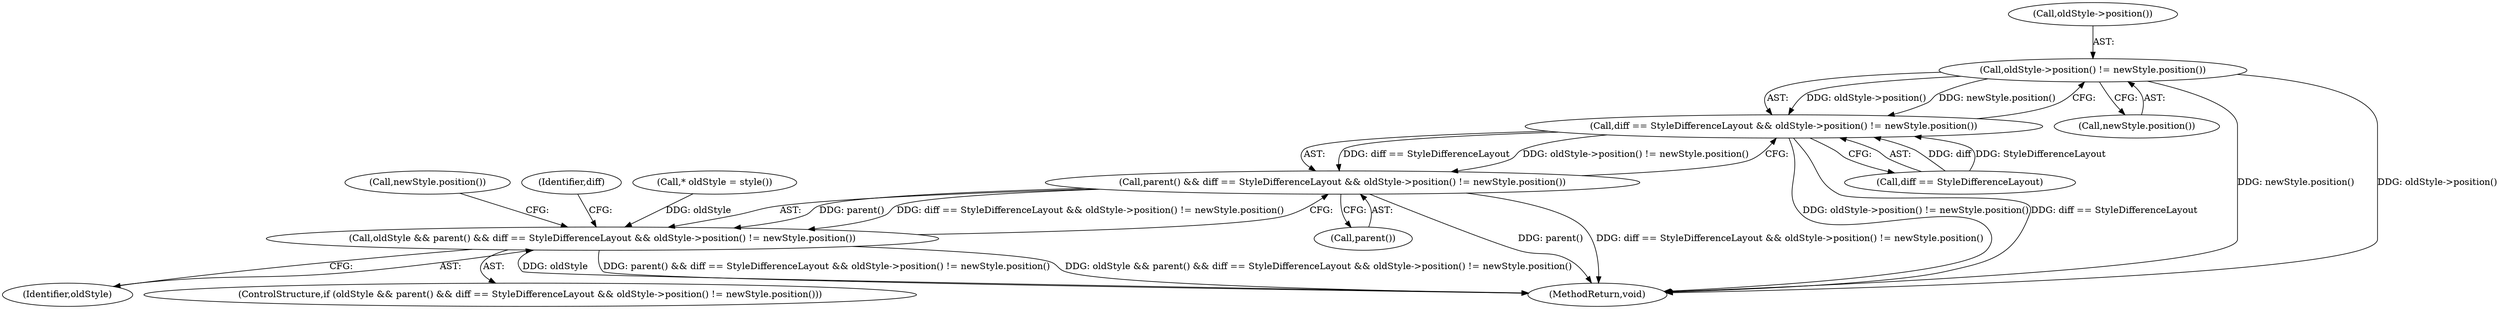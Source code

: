 digraph "1_Chrome_b2b21468c1f7f08b30a7c1755316f6026c50eb2a_1@del" {
"1000119" [label="(Call,oldStyle->position() != newStyle.position())"];
"1000115" [label="(Call,diff == StyleDifferenceLayout && oldStyle->position() != newStyle.position())"];
"1000113" [label="(Call,parent() && diff == StyleDifferenceLayout && oldStyle->position() != newStyle.position())"];
"1000111" [label="(Call,oldStyle && parent() && diff == StyleDifferenceLayout && oldStyle->position() != newStyle.position())"];
"1000112" [label="(Identifier,oldStyle)"];
"1000110" [label="(ControlStructure,if (oldStyle && parent() && diff == StyleDifferenceLayout && oldStyle->position() != newStyle.position()))"];
"1000125" [label="(Call,newStyle.position())"];
"1000178" [label="(Identifier,diff)"];
"1000114" [label="(Call,parent())"];
"1000120" [label="(Call,oldStyle->position())"];
"1000105" [label="(Call,* oldStyle = style())"];
"1000121" [label="(Call,newStyle.position())"];
"1000111" [label="(Call,oldStyle && parent() && diff == StyleDifferenceLayout && oldStyle->position() != newStyle.position())"];
"1000115" [label="(Call,diff == StyleDifferenceLayout && oldStyle->position() != newStyle.position())"];
"1000180" [label="(MethodReturn,void)"];
"1000119" [label="(Call,oldStyle->position() != newStyle.position())"];
"1000116" [label="(Call,diff == StyleDifferenceLayout)"];
"1000113" [label="(Call,parent() && diff == StyleDifferenceLayout && oldStyle->position() != newStyle.position())"];
"1000119" -> "1000115"  [label="AST: "];
"1000119" -> "1000121"  [label="CFG: "];
"1000120" -> "1000119"  [label="AST: "];
"1000121" -> "1000119"  [label="AST: "];
"1000115" -> "1000119"  [label="CFG: "];
"1000119" -> "1000180"  [label="DDG: newStyle.position()"];
"1000119" -> "1000180"  [label="DDG: oldStyle->position()"];
"1000119" -> "1000115"  [label="DDG: oldStyle->position()"];
"1000119" -> "1000115"  [label="DDG: newStyle.position()"];
"1000115" -> "1000113"  [label="AST: "];
"1000115" -> "1000116"  [label="CFG: "];
"1000116" -> "1000115"  [label="AST: "];
"1000113" -> "1000115"  [label="CFG: "];
"1000115" -> "1000180"  [label="DDG: oldStyle->position() != newStyle.position()"];
"1000115" -> "1000180"  [label="DDG: diff == StyleDifferenceLayout"];
"1000115" -> "1000113"  [label="DDG: diff == StyleDifferenceLayout"];
"1000115" -> "1000113"  [label="DDG: oldStyle->position() != newStyle.position()"];
"1000116" -> "1000115"  [label="DDG: diff"];
"1000116" -> "1000115"  [label="DDG: StyleDifferenceLayout"];
"1000113" -> "1000111"  [label="AST: "];
"1000113" -> "1000114"  [label="CFG: "];
"1000114" -> "1000113"  [label="AST: "];
"1000111" -> "1000113"  [label="CFG: "];
"1000113" -> "1000180"  [label="DDG: parent()"];
"1000113" -> "1000180"  [label="DDG: diff == StyleDifferenceLayout && oldStyle->position() != newStyle.position()"];
"1000113" -> "1000111"  [label="DDG: parent()"];
"1000113" -> "1000111"  [label="DDG: diff == StyleDifferenceLayout && oldStyle->position() != newStyle.position()"];
"1000111" -> "1000110"  [label="AST: "];
"1000111" -> "1000112"  [label="CFG: "];
"1000112" -> "1000111"  [label="AST: "];
"1000125" -> "1000111"  [label="CFG: "];
"1000178" -> "1000111"  [label="CFG: "];
"1000111" -> "1000180"  [label="DDG: oldStyle"];
"1000111" -> "1000180"  [label="DDG: parent() && diff == StyleDifferenceLayout && oldStyle->position() != newStyle.position()"];
"1000111" -> "1000180"  [label="DDG: oldStyle && parent() && diff == StyleDifferenceLayout && oldStyle->position() != newStyle.position()"];
"1000105" -> "1000111"  [label="DDG: oldStyle"];
}
